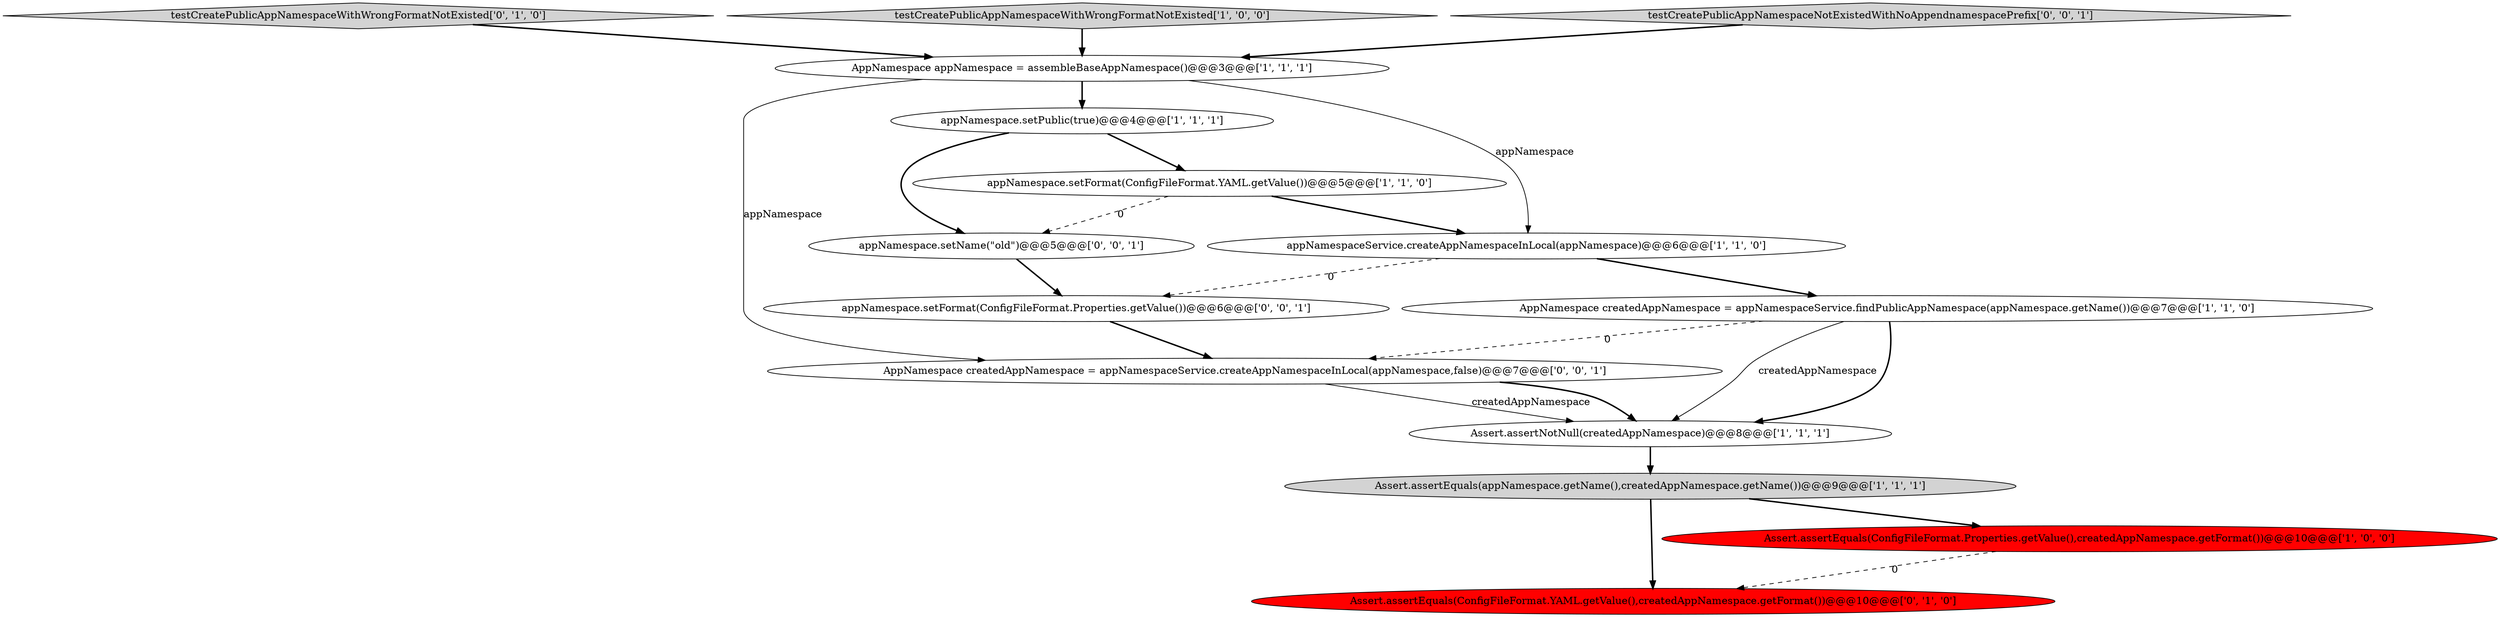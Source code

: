 digraph {
7 [style = filled, label = "appNamespace.setPublic(true)@@@4@@@['1', '1', '1']", fillcolor = white, shape = ellipse image = "AAA0AAABBB1BBB"];
1 [style = filled, label = "appNamespace.setFormat(ConfigFileFormat.YAML.getValue())@@@5@@@['1', '1', '0']", fillcolor = white, shape = ellipse image = "AAA0AAABBB1BBB"];
10 [style = filled, label = "testCreatePublicAppNamespaceWithWrongFormatNotExisted['0', '1', '0']", fillcolor = lightgray, shape = diamond image = "AAA0AAABBB2BBB"];
5 [style = filled, label = "testCreatePublicAppNamespaceWithWrongFormatNotExisted['1', '0', '0']", fillcolor = lightgray, shape = diamond image = "AAA0AAABBB1BBB"];
2 [style = filled, label = "AppNamespace appNamespace = assembleBaseAppNamespace()@@@3@@@['1', '1', '1']", fillcolor = white, shape = ellipse image = "AAA0AAABBB1BBB"];
9 [style = filled, label = "Assert.assertEquals(ConfigFileFormat.YAML.getValue(),createdAppNamespace.getFormat())@@@10@@@['0', '1', '0']", fillcolor = red, shape = ellipse image = "AAA1AAABBB2BBB"];
12 [style = filled, label = "testCreatePublicAppNamespaceNotExistedWithNoAppendnamespacePrefix['0', '0', '1']", fillcolor = lightgray, shape = diamond image = "AAA0AAABBB3BBB"];
11 [style = filled, label = "appNamespace.setName(\"old\")@@@5@@@['0', '0', '1']", fillcolor = white, shape = ellipse image = "AAA0AAABBB3BBB"];
14 [style = filled, label = "appNamespace.setFormat(ConfigFileFormat.Properties.getValue())@@@6@@@['0', '0', '1']", fillcolor = white, shape = ellipse image = "AAA0AAABBB3BBB"];
3 [style = filled, label = "appNamespaceService.createAppNamespaceInLocal(appNamespace)@@@6@@@['1', '1', '0']", fillcolor = white, shape = ellipse image = "AAA0AAABBB1BBB"];
4 [style = filled, label = "Assert.assertNotNull(createdAppNamespace)@@@8@@@['1', '1', '1']", fillcolor = white, shape = ellipse image = "AAA0AAABBB1BBB"];
8 [style = filled, label = "Assert.assertEquals(appNamespace.getName(),createdAppNamespace.getName())@@@9@@@['1', '1', '1']", fillcolor = lightgray, shape = ellipse image = "AAA0AAABBB1BBB"];
13 [style = filled, label = "AppNamespace createdAppNamespace = appNamespaceService.createAppNamespaceInLocal(appNamespace,false)@@@7@@@['0', '0', '1']", fillcolor = white, shape = ellipse image = "AAA0AAABBB3BBB"];
0 [style = filled, label = "AppNamespace createdAppNamespace = appNamespaceService.findPublicAppNamespace(appNamespace.getName())@@@7@@@['1', '1', '0']", fillcolor = white, shape = ellipse image = "AAA0AAABBB1BBB"];
6 [style = filled, label = "Assert.assertEquals(ConfigFileFormat.Properties.getValue(),createdAppNamespace.getFormat())@@@10@@@['1', '0', '0']", fillcolor = red, shape = ellipse image = "AAA1AAABBB1BBB"];
7->11 [style = bold, label=""];
7->1 [style = bold, label=""];
13->4 [style = solid, label="createdAppNamespace"];
11->14 [style = bold, label=""];
6->9 [style = dashed, label="0"];
2->3 [style = solid, label="appNamespace"];
1->3 [style = bold, label=""];
8->6 [style = bold, label=""];
0->4 [style = solid, label="createdAppNamespace"];
3->0 [style = bold, label=""];
5->2 [style = bold, label=""];
12->2 [style = bold, label=""];
0->4 [style = bold, label=""];
1->11 [style = dashed, label="0"];
0->13 [style = dashed, label="0"];
8->9 [style = bold, label=""];
4->8 [style = bold, label=""];
10->2 [style = bold, label=""];
2->7 [style = bold, label=""];
14->13 [style = bold, label=""];
2->13 [style = solid, label="appNamespace"];
3->14 [style = dashed, label="0"];
13->4 [style = bold, label=""];
}
